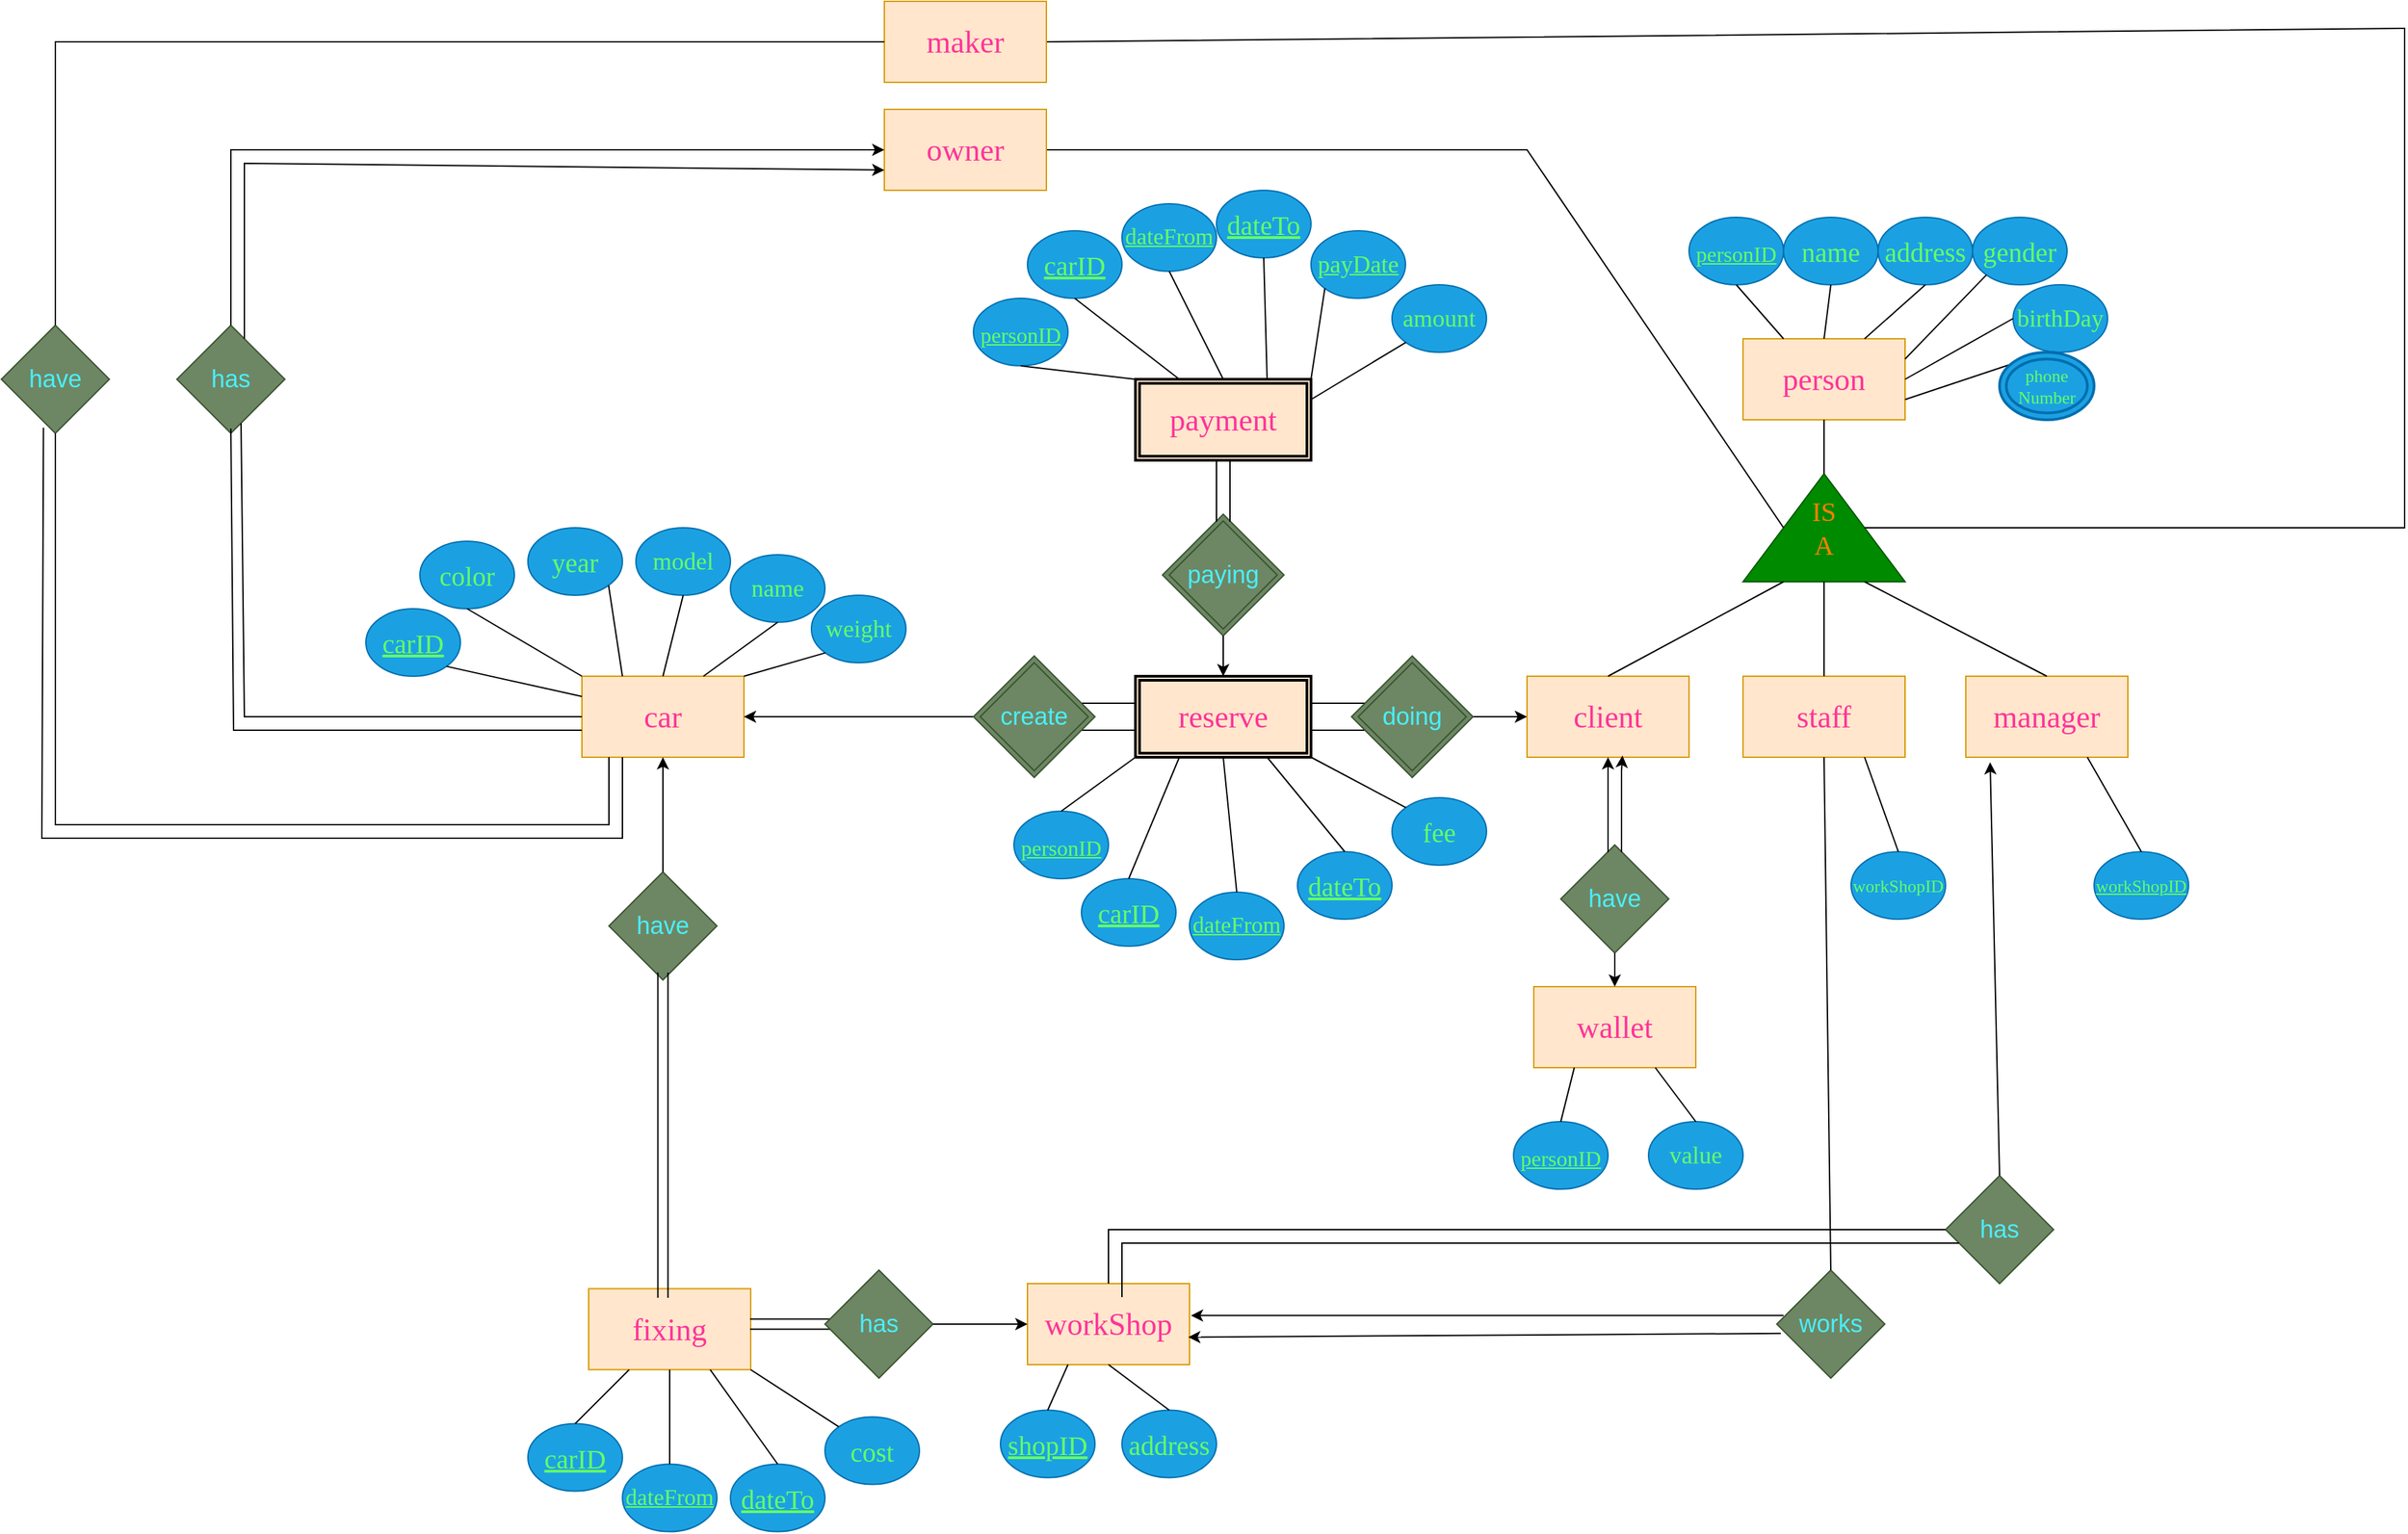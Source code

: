 <mxfile version="26.0.16">
  <diagram name="Page-1" id="fRl2iyi_1uMQqEXPaFhm">
    <mxGraphModel dx="3160" dy="2705" grid="1" gridSize="10" guides="1" tooltips="1" connect="1" arrows="1" fold="1" page="1" pageScale="1" pageWidth="827" pageHeight="1169" math="0" shadow="0">
      <root>
        <mxCell id="0" />
        <mxCell id="1" parent="0" />
        <mxCell id="0OkCAmIAAI_HGi2Hv4Mh-1" value="&lt;font&gt;car&lt;/font&gt;" style="rounded=0;whiteSpace=wrap;html=1;fillColor=#ffe6cc;strokeColor=#d79b00;fontColor=#FF3399;fontFamily=Comic Sans MS;fontSize=23;" parent="1" vertex="1">
          <mxGeometry x="190" y="320" width="120" height="60" as="geometry" />
        </mxCell>
        <mxCell id="0OkCAmIAAI_HGi2Hv4Mh-3" value="&lt;font&gt;client&lt;/font&gt;" style="rounded=0;whiteSpace=wrap;html=1;fillColor=#ffe6cc;strokeColor=#d79b00;fontColor=#FF3399;fontFamily=Comic Sans MS;fontSize=23;" parent="1" vertex="1">
          <mxGeometry x="890" y="320" width="120" height="60" as="geometry" />
        </mxCell>
        <mxCell id="cT8WpWTsaV4JPf6rcDv3-7" value="" style="shape=partialRectangle;whiteSpace=wrap;html=1;left=0;right=0;fillColor=none;" parent="1" vertex="1">
          <mxGeometry x="560" y="340" width="40" height="20" as="geometry" />
        </mxCell>
        <mxCell id="cT8WpWTsaV4JPf6rcDv3-8" value="" style="endArrow=classic;html=1;rounded=0;entryX=1;entryY=0.5;entryDx=0;entryDy=0;" parent="1" target="0OkCAmIAAI_HGi2Hv4Mh-1" edge="1">
          <mxGeometry width="50" height="50" relative="1" as="geometry">
            <mxPoint x="480" y="350" as="sourcePoint" />
            <mxPoint x="530" y="300" as="targetPoint" />
          </mxGeometry>
        </mxCell>
        <mxCell id="cT8WpWTsaV4JPf6rcDv3-11" value="" style="shape=partialRectangle;whiteSpace=wrap;html=1;left=0;right=0;fillColor=none;" parent="1" vertex="1">
          <mxGeometry x="730" y="340" width="40" height="20" as="geometry" />
        </mxCell>
        <mxCell id="cT8WpWTsaV4JPf6rcDv3-13" value="" style="endArrow=classic;html=1;rounded=0;entryX=0;entryY=0.5;entryDx=0;entryDy=0;exitX=1;exitY=0.5;exitDx=0;exitDy=0;" parent="1" target="0OkCAmIAAI_HGi2Hv4Mh-3" edge="1">
          <mxGeometry width="50" height="50" relative="1" as="geometry">
            <mxPoint x="840" y="350" as="sourcePoint" />
            <mxPoint x="450" y="360" as="targetPoint" />
          </mxGeometry>
        </mxCell>
        <mxCell id="cT8WpWTsaV4JPf6rcDv3-29" value="reserve" style="shape=ext;double=1;rounded=0;whiteSpace=wrap;html=1;fillColor=#ffe6cc;strokeColor=#000000;fontColor=#FF3399;align=center;verticalAlign=middle;fontFamily=Comic Sans MS;fontSize=23;strokeWidth=2;" parent="1" vertex="1">
          <mxGeometry x="600" y="320" width="130" height="60" as="geometry" />
        </mxCell>
        <mxCell id="cT8WpWTsaV4JPf6rcDv3-30" value="&lt;u style=&quot;font-size: 16px;&quot;&gt;personID&lt;/u&gt;" style="ellipse;whiteSpace=wrap;html=1;fillColor=#1ba1e2;fontColor=#66FF66;strokeColor=#006EAF;fontFamily=Times New Roman;fontSize=20;" parent="1" vertex="1">
          <mxGeometry x="510" y="420" width="70" height="50" as="geometry" />
        </mxCell>
        <mxCell id="cT8WpWTsaV4JPf6rcDv3-31" value="" style="endArrow=none;html=1;rounded=0;exitX=0.5;exitY=0;exitDx=0;exitDy=0;entryX=0;entryY=1;entryDx=0;entryDy=0;" parent="1" source="cT8WpWTsaV4JPf6rcDv3-30" target="cT8WpWTsaV4JPf6rcDv3-29" edge="1">
          <mxGeometry width="50" height="50" relative="1" as="geometry">
            <mxPoint x="545" y="580" as="sourcePoint" />
            <mxPoint x="675" y="520" as="targetPoint" />
          </mxGeometry>
        </mxCell>
        <mxCell id="cT8WpWTsaV4JPf6rcDv3-32" value="&lt;u&gt;carID&lt;/u&gt;" style="ellipse;whiteSpace=wrap;html=1;fillColor=#1ba1e2;fontColor=#66FF66;strokeColor=#006EAF;fontFamily=Times New Roman;fontSize=20;" parent="1" vertex="1">
          <mxGeometry x="560" y="470" width="70" height="50" as="geometry" />
        </mxCell>
        <mxCell id="cT8WpWTsaV4JPf6rcDv3-33" value="" style="endArrow=none;html=1;rounded=0;exitX=0.5;exitY=0;exitDx=0;exitDy=0;entryX=0.25;entryY=1;entryDx=0;entryDy=0;" parent="1" source="cT8WpWTsaV4JPf6rcDv3-32" target="cT8WpWTsaV4JPf6rcDv3-29" edge="1">
          <mxGeometry width="50" height="50" relative="1" as="geometry">
            <mxPoint x="615" y="620" as="sourcePoint" />
            <mxPoint x="670" y="420" as="targetPoint" />
          </mxGeometry>
        </mxCell>
        <mxCell id="F3ZU3AXajDH6FVEXSSdn-1" value="&lt;u&gt;dateFrom&lt;/u&gt;" style="ellipse;whiteSpace=wrap;html=1;fillColor=#1ba1e2;fontColor=#66FF66;strokeColor=#006EAF;fontFamily=Times New Roman;fontSize=17;" vertex="1" parent="1">
          <mxGeometry x="640" y="480" width="70" height="50" as="geometry" />
        </mxCell>
        <mxCell id="F3ZU3AXajDH6FVEXSSdn-2" value="" style="endArrow=none;html=1;rounded=0;exitX=0.5;exitY=0;exitDx=0;exitDy=0;entryX=0.5;entryY=1;entryDx=0;entryDy=0;" edge="1" parent="1" source="F3ZU3AXajDH6FVEXSSdn-1" target="cT8WpWTsaV4JPf6rcDv3-29">
          <mxGeometry width="50" height="50" relative="1" as="geometry">
            <mxPoint x="695" y="650" as="sourcePoint" />
            <mxPoint x="713" y="410" as="targetPoint" />
          </mxGeometry>
        </mxCell>
        <mxCell id="F3ZU3AXajDH6FVEXSSdn-3" value="&lt;u&gt;dateTo&lt;/u&gt;" style="ellipse;whiteSpace=wrap;html=1;fillColor=#1ba1e2;fontColor=#66FF66;strokeColor=#006EAF;fontFamily=Times New Roman;fontSize=20;" vertex="1" parent="1">
          <mxGeometry x="720" y="450" width="70" height="50" as="geometry" />
        </mxCell>
        <mxCell id="F3ZU3AXajDH6FVEXSSdn-4" value="" style="endArrow=none;html=1;rounded=0;exitX=0.5;exitY=0;exitDx=0;exitDy=0;entryX=0.75;entryY=1;entryDx=0;entryDy=0;" edge="1" parent="1" source="F3ZU3AXajDH6FVEXSSdn-3" target="cT8WpWTsaV4JPf6rcDv3-29">
          <mxGeometry width="50" height="50" relative="1" as="geometry">
            <mxPoint x="775" y="620" as="sourcePoint" />
            <mxPoint x="793" y="380" as="targetPoint" />
          </mxGeometry>
        </mxCell>
        <mxCell id="F3ZU3AXajDH6FVEXSSdn-5" value="fee" style="ellipse;whiteSpace=wrap;html=1;fillColor=#1ba1e2;fontColor=#66FF66;strokeColor=#006EAF;fontFamily=Times New Roman;fontSize=20;" vertex="1" parent="1">
          <mxGeometry x="790" y="410" width="70" height="50" as="geometry" />
        </mxCell>
        <mxCell id="F3ZU3AXajDH6FVEXSSdn-6" value="" style="endArrow=none;html=1;rounded=0;exitX=0;exitY=0;exitDx=0;exitDy=0;entryX=1;entryY=1;entryDx=0;entryDy=0;" edge="1" parent="1" source="F3ZU3AXajDH6FVEXSSdn-5" target="cT8WpWTsaV4JPf6rcDv3-29">
          <mxGeometry width="50" height="50" relative="1" as="geometry">
            <mxPoint x="835" y="570" as="sourcePoint" />
            <mxPoint x="853" y="330" as="targetPoint" />
          </mxGeometry>
        </mxCell>
        <mxCell id="F3ZU3AXajDH6FVEXSSdn-7" value="payment" style="shape=ext;double=1;rounded=0;whiteSpace=wrap;html=1;strokeColor=#000000;strokeWidth=2;align=center;verticalAlign=middle;fontFamily=Comic Sans MS;fontSize=23;fontColor=#FF3399;fillColor=#ffe6cc;" vertex="1" parent="1">
          <mxGeometry x="600" y="100" width="130" height="60" as="geometry" />
        </mxCell>
        <mxCell id="F3ZU3AXajDH6FVEXSSdn-8" value="&lt;font face=&quot;Tahoma&quot; style=&quot;font-size: 20px;&quot;&gt;IS&lt;/font&gt;&lt;div&gt;&lt;font face=&quot;Tahoma&quot; style=&quot;font-size: 20px;&quot;&gt;A&lt;/font&gt;&lt;/div&gt;" style="triangle;whiteSpace=wrap;html=1;direction=north;fillColor=#008a00;fontColor=#FF8000;strokeColor=#005700;fontSize=19;fontFamily=Lucida Console;" vertex="1" parent="1">
          <mxGeometry x="1050" y="170" width="120" height="80" as="geometry" />
        </mxCell>
        <mxCell id="F3ZU3AXajDH6FVEXSSdn-9" value="person" style="rounded=0;whiteSpace=wrap;html=1;fillColor=#ffe6cc;strokeColor=#d79b00;fontColor=#FF3399;fontFamily=Comic Sans MS;fontSize=23;" vertex="1" parent="1">
          <mxGeometry x="1050" y="70" width="120" height="60" as="geometry" />
        </mxCell>
        <mxCell id="F3ZU3AXajDH6FVEXSSdn-10" value="" style="endArrow=none;html=1;rounded=0;entryX=0.5;entryY=1;entryDx=0;entryDy=0;exitX=1;exitY=0.5;exitDx=0;exitDy=0;" edge="1" parent="1" source="F3ZU3AXajDH6FVEXSSdn-8" target="F3ZU3AXajDH6FVEXSSdn-9">
          <mxGeometry width="50" height="50" relative="1" as="geometry">
            <mxPoint x="1020" y="80" as="sourcePoint" />
            <mxPoint x="1070" y="30" as="targetPoint" />
          </mxGeometry>
        </mxCell>
        <mxCell id="F3ZU3AXajDH6FVEXSSdn-11" value="&lt;font style=&quot;font-size: 16px;&quot;&gt;&lt;u&gt;personID&lt;/u&gt;&lt;/font&gt;" style="ellipse;whiteSpace=wrap;html=1;fillColor=#1ba1e2;fontColor=#66FF66;strokeColor=#006EAF;fontFamily=Times New Roman;fontSize=20;" vertex="1" parent="1">
          <mxGeometry x="1010" y="-20" width="70" height="50" as="geometry" />
        </mxCell>
        <mxCell id="F3ZU3AXajDH6FVEXSSdn-12" value="" style="endArrow=none;html=1;rounded=0;exitX=0.25;exitY=0;exitDx=0;exitDy=0;entryX=0.5;entryY=1;entryDx=0;entryDy=0;" edge="1" parent="1" target="F3ZU3AXajDH6FVEXSSdn-11" source="F3ZU3AXajDH6FVEXSSdn-9">
          <mxGeometry width="50" height="50" relative="1" as="geometry">
            <mxPoint x="1165" as="sourcePoint" />
            <mxPoint x="1295" y="-60" as="targetPoint" />
          </mxGeometry>
        </mxCell>
        <mxCell id="F3ZU3AXajDH6FVEXSSdn-13" value="name" style="ellipse;whiteSpace=wrap;html=1;fillColor=#1ba1e2;fontColor=#66FF66;strokeColor=#006EAF;fontFamily=Times New Roman;fontSize=20;" vertex="1" parent="1">
          <mxGeometry x="1080" y="-20" width="70" height="50" as="geometry" />
        </mxCell>
        <mxCell id="F3ZU3AXajDH6FVEXSSdn-14" value="" style="endArrow=none;html=1;rounded=0;exitX=0.5;exitY=0;exitDx=0;exitDy=0;entryX=0.5;entryY=1;entryDx=0;entryDy=0;" edge="1" parent="1" target="F3ZU3AXajDH6FVEXSSdn-13" source="F3ZU3AXajDH6FVEXSSdn-9">
          <mxGeometry width="50" height="50" relative="1" as="geometry">
            <mxPoint x="1195" as="sourcePoint" />
            <mxPoint x="1380" y="-50" as="targetPoint" />
          </mxGeometry>
        </mxCell>
        <mxCell id="F3ZU3AXajDH6FVEXSSdn-15" value="address" style="ellipse;whiteSpace=wrap;html=1;fillColor=#1ba1e2;fontColor=#66FF66;strokeColor=#006EAF;fontFamily=Times New Roman;fontSize=20;" vertex="1" parent="1">
          <mxGeometry x="1150" y="-20" width="70" height="50" as="geometry" />
        </mxCell>
        <mxCell id="F3ZU3AXajDH6FVEXSSdn-16" value="" style="endArrow=none;html=1;rounded=0;exitX=0.75;exitY=0;exitDx=0;exitDy=0;entryX=0.5;entryY=1;entryDx=0;entryDy=0;" edge="1" parent="1" target="F3ZU3AXajDH6FVEXSSdn-15" source="F3ZU3AXajDH6FVEXSSdn-9">
          <mxGeometry width="50" height="50" relative="1" as="geometry">
            <mxPoint x="1225" as="sourcePoint" />
            <mxPoint x="1460" y="-20" as="targetPoint" />
          </mxGeometry>
        </mxCell>
        <mxCell id="F3ZU3AXajDH6FVEXSSdn-17" value="gender" style="ellipse;whiteSpace=wrap;html=1;fillColor=#1ba1e2;fontColor=#66FF66;strokeColor=#006EAF;fontFamily=Times New Roman;fontSize=20;" vertex="1" parent="1">
          <mxGeometry x="1220" y="-20" width="70" height="50" as="geometry" />
        </mxCell>
        <mxCell id="F3ZU3AXajDH6FVEXSSdn-18" value="" style="endArrow=none;html=1;rounded=0;exitX=1;exitY=0.25;exitDx=0;exitDy=0;entryX=0;entryY=1;entryDx=0;entryDy=0;" edge="1" parent="1" target="F3ZU3AXajDH6FVEXSSdn-17" source="F3ZU3AXajDH6FVEXSSdn-9">
          <mxGeometry width="50" height="50" relative="1" as="geometry">
            <mxPoint x="1255" y="15" as="sourcePoint" />
            <mxPoint x="1520" y="30" as="targetPoint" />
          </mxGeometry>
        </mxCell>
        <mxCell id="F3ZU3AXajDH6FVEXSSdn-19" value="birthDay" style="ellipse;whiteSpace=wrap;html=1;fillColor=#1ba1e2;fontColor=#66FF66;strokeColor=#006EAF;fontFamily=Times New Roman;fontSize=18;" vertex="1" parent="1">
          <mxGeometry x="1250" y="30" width="70" height="50" as="geometry" />
        </mxCell>
        <mxCell id="F3ZU3AXajDH6FVEXSSdn-20" value="" style="endArrow=none;html=1;rounded=0;entryX=0;entryY=0.5;entryDx=0;entryDy=0;exitX=1;exitY=0.5;exitDx=0;exitDy=0;" edge="1" parent="1" target="F3ZU3AXajDH6FVEXSSdn-19" source="F3ZU3AXajDH6FVEXSSdn-9">
          <mxGeometry width="50" height="50" relative="1" as="geometry">
            <mxPoint x="1255" y="30" as="sourcePoint" />
            <mxPoint x="1460" y="100" as="targetPoint" />
          </mxGeometry>
        </mxCell>
        <mxCell id="F3ZU3AXajDH6FVEXSSdn-21" value="" style="endArrow=none;html=1;rounded=0;exitX=1;exitY=0.75;exitDx=0;exitDy=0;entryX=0.5;entryY=0;entryDx=0;entryDy=0;" edge="1" parent="1" target="F3ZU3AXajDH6FVEXSSdn-22" source="F3ZU3AXajDH6FVEXSSdn-9">
          <mxGeometry width="50" height="50" relative="1" as="geometry">
            <mxPoint x="1255" y="45" as="sourcePoint" />
            <mxPoint x="1285" y="90" as="targetPoint" />
          </mxGeometry>
        </mxCell>
        <mxCell id="F3ZU3AXajDH6FVEXSSdn-22" value="&lt;font style=&quot;font-size: 13px;&quot;&gt;phone&lt;/font&gt;&lt;div&gt;&lt;font style=&quot;font-size: 13px;&quot;&gt;Number&lt;/font&gt;&lt;/div&gt;" style="ellipse;shape=doubleEllipse;whiteSpace=wrap;html=1;fillColor=#1ba1e2;fontColor=#66FF66;strokeColor=light-dark(#006EAF, #030607);strokeWidth=2;fontFamily=Times New Roman;" vertex="1" parent="1">
          <mxGeometry x="1240" y="80" width="70" height="50" as="geometry" />
        </mxCell>
        <mxCell id="F3ZU3AXajDH6FVEXSSdn-23" value="" style="endArrow=none;html=1;rounded=0;entryX=0;entryY=0.25;entryDx=0;entryDy=0;exitX=0.5;exitY=0;exitDx=0;exitDy=0;" edge="1" parent="1" source="0OkCAmIAAI_HGi2Hv4Mh-3" target="F3ZU3AXajDH6FVEXSSdn-8">
          <mxGeometry width="50" height="50" relative="1" as="geometry">
            <mxPoint x="910" y="240" as="sourcePoint" />
            <mxPoint x="960" y="190" as="targetPoint" />
          </mxGeometry>
        </mxCell>
        <mxCell id="F3ZU3AXajDH6FVEXSSdn-28" value="" style="rhombus;whiteSpace=wrap;html=1;strokeColor=#3A5431;align=center;verticalAlign=middle;fontFamily=Helvetica;fontSize=18;fontColor=#4AEFFF;labelBackgroundColor=none;fillColor=#6d8764;" vertex="1" parent="1">
          <mxGeometry x="480" y="305" width="90" height="90" as="geometry" />
        </mxCell>
        <mxCell id="F3ZU3AXajDH6FVEXSSdn-29" value="create" style="rhombus;whiteSpace=wrap;html=1;fontColor=#4AEFFF;labelBackgroundColor=none;fillColor=#6d8764;strokeColor=light-dark(#3A5431, #111410);fontSize=18;" vertex="1" parent="1">
          <mxGeometry x="485" y="310" width="80" height="80" as="geometry" />
        </mxCell>
        <mxCell id="F3ZU3AXajDH6FVEXSSdn-30" value="" style="rhombus;whiteSpace=wrap;html=1;strokeColor=#3A5431;align=center;verticalAlign=middle;fontFamily=Helvetica;fontSize=18;fontColor=#4AEFFF;labelBackgroundColor=none;fillColor=#6d8764;" vertex="1" parent="1">
          <mxGeometry x="760" y="305" width="90" height="90" as="geometry" />
        </mxCell>
        <mxCell id="F3ZU3AXajDH6FVEXSSdn-31" value="doing" style="rhombus;whiteSpace=wrap;html=1;fontColor=#4AEFFF;labelBackgroundColor=none;fillColor=#6d8764;strokeColor=light-dark(#3A5431, #111410);fontSize=18;" vertex="1" parent="1">
          <mxGeometry x="765" y="310" width="80" height="80" as="geometry" />
        </mxCell>
        <mxCell id="F3ZU3AXajDH6FVEXSSdn-33" value="" style="rhombus;whiteSpace=wrap;html=1;strokeColor=#3A5431;align=center;verticalAlign=middle;fontFamily=Helvetica;fontSize=18;fontColor=#4AEFFF;labelBackgroundColor=none;fillColor=#6d8764;" vertex="1" parent="1">
          <mxGeometry x="620" y="200" width="90" height="90" as="geometry" />
        </mxCell>
        <mxCell id="F3ZU3AXajDH6FVEXSSdn-34" value="paying" style="rhombus;whiteSpace=wrap;html=1;fontColor=#4AEFFF;labelBackgroundColor=none;fillColor=#6d8764;strokeColor=light-dark(#3A5431, #111410);fontSize=18;" vertex="1" parent="1">
          <mxGeometry x="625" y="205" width="80" height="80" as="geometry" />
        </mxCell>
        <mxCell id="F3ZU3AXajDH6FVEXSSdn-37" value="" style="shape=partialRectangle;whiteSpace=wrap;html=1;left=0;right=0;fillColor=none;direction=south;" vertex="1" parent="1">
          <mxGeometry x="660" y="160" width="10" height="45" as="geometry" />
        </mxCell>
        <mxCell id="F3ZU3AXajDH6FVEXSSdn-40" value="" style="endArrow=classic;html=1;rounded=0;entryX=0.5;entryY=0;entryDx=0;entryDy=0;exitX=0.5;exitY=1;exitDx=0;exitDy=0;" edge="1" parent="1" source="F3ZU3AXajDH6FVEXSSdn-33" target="cT8WpWTsaV4JPf6rcDv3-29">
          <mxGeometry width="50" height="50" relative="1" as="geometry">
            <mxPoint x="460" y="110" as="sourcePoint" />
            <mxPoint x="510" y="60" as="targetPoint" />
          </mxGeometry>
        </mxCell>
        <mxCell id="F3ZU3AXajDH6FVEXSSdn-41" value="&lt;u style=&quot;font-size: 16px;&quot;&gt;personID&lt;/u&gt;" style="ellipse;whiteSpace=wrap;html=1;fillColor=#1ba1e2;fontColor=#66FF66;strokeColor=#006EAF;fontFamily=Times New Roman;fontSize=20;" vertex="1" parent="1">
          <mxGeometry x="480" y="40" width="70" height="50" as="geometry" />
        </mxCell>
        <mxCell id="F3ZU3AXajDH6FVEXSSdn-42" value="" style="endArrow=none;html=1;rounded=0;exitX=0.5;exitY=1;exitDx=0;exitDy=0;entryX=0;entryY=0;entryDx=0;entryDy=0;" edge="1" parent="1" source="F3ZU3AXajDH6FVEXSSdn-41" target="F3ZU3AXajDH6FVEXSSdn-7">
          <mxGeometry width="50" height="50" relative="1" as="geometry">
            <mxPoint x="580" y="120" as="sourcePoint" />
            <mxPoint x="607.5" y="100" as="targetPoint" />
          </mxGeometry>
        </mxCell>
        <mxCell id="F3ZU3AXajDH6FVEXSSdn-43" value="&lt;u&gt;carID&lt;/u&gt;" style="ellipse;whiteSpace=wrap;html=1;fillColor=#1ba1e2;fontColor=#66FF66;strokeColor=#006EAF;fontFamily=Times New Roman;fontSize=20;" vertex="1" parent="1">
          <mxGeometry x="520" y="-10" width="70" height="50" as="geometry" />
        </mxCell>
        <mxCell id="F3ZU3AXajDH6FVEXSSdn-44" value="" style="endArrow=none;html=1;rounded=0;exitX=0.5;exitY=1;exitDx=0;exitDy=0;entryX=0.25;entryY=0;entryDx=0;entryDy=0;" edge="1" parent="1" source="F3ZU3AXajDH6FVEXSSdn-43" target="F3ZU3AXajDH6FVEXSSdn-7">
          <mxGeometry width="50" height="50" relative="1" as="geometry">
            <mxPoint x="650" y="160" as="sourcePoint" />
            <mxPoint x="668" y="-80" as="targetPoint" />
          </mxGeometry>
        </mxCell>
        <mxCell id="F3ZU3AXajDH6FVEXSSdn-45" value="&lt;u&gt;dateFrom&lt;/u&gt;" style="ellipse;whiteSpace=wrap;html=1;fillColor=#1ba1e2;fontColor=#66FF66;strokeColor=#006EAF;fontFamily=Times New Roman;fontSize=17;" vertex="1" parent="1">
          <mxGeometry x="590" y="-30" width="70" height="50" as="geometry" />
        </mxCell>
        <mxCell id="F3ZU3AXajDH6FVEXSSdn-46" value="" style="endArrow=none;html=1;rounded=0;exitX=0.5;exitY=1;exitDx=0;exitDy=0;entryX=0.5;entryY=0;entryDx=0;entryDy=0;" edge="1" parent="1" source="F3ZU3AXajDH6FVEXSSdn-45" target="F3ZU3AXajDH6FVEXSSdn-7">
          <mxGeometry width="50" height="50" relative="1" as="geometry">
            <mxPoint x="730" y="190" as="sourcePoint" />
            <mxPoint x="700" y="-80" as="targetPoint" />
          </mxGeometry>
        </mxCell>
        <mxCell id="F3ZU3AXajDH6FVEXSSdn-47" value="&lt;u&gt;dateTo&lt;/u&gt;" style="ellipse;whiteSpace=wrap;html=1;fillColor=#1ba1e2;fontColor=#66FF66;strokeColor=#006EAF;fontFamily=Times New Roman;fontSize=20;direction=west;" vertex="1" parent="1">
          <mxGeometry x="660" y="-40" width="70" height="50" as="geometry" />
        </mxCell>
        <mxCell id="F3ZU3AXajDH6FVEXSSdn-48" value="" style="endArrow=none;html=1;rounded=0;exitX=0.5;exitY=0;exitDx=0;exitDy=0;entryX=0.75;entryY=0;entryDx=0;entryDy=0;" edge="1" parent="1" source="F3ZU3AXajDH6FVEXSSdn-47" target="F3ZU3AXajDH6FVEXSSdn-7">
          <mxGeometry width="50" height="50" relative="1" as="geometry">
            <mxPoint x="810" y="160" as="sourcePoint" />
            <mxPoint x="733" y="-80" as="targetPoint" />
          </mxGeometry>
        </mxCell>
        <mxCell id="F3ZU3AXajDH6FVEXSSdn-53" value="&lt;u&gt;payDate&lt;/u&gt;" style="ellipse;whiteSpace=wrap;html=1;fillColor=#1ba1e2;fontColor=#66FF66;strokeColor=#006EAF;fontFamily=Times New Roman;fontSize=18;" vertex="1" parent="1">
          <mxGeometry x="730" y="-10" width="70" height="50" as="geometry" />
        </mxCell>
        <mxCell id="F3ZU3AXajDH6FVEXSSdn-54" value="" style="endArrow=none;html=1;rounded=0;exitX=1;exitY=0;exitDx=0;exitDy=0;entryX=0;entryY=1;entryDx=0;entryDy=0;" edge="1" parent="1" target="F3ZU3AXajDH6FVEXSSdn-53" source="F3ZU3AXajDH6FVEXSSdn-7">
          <mxGeometry width="50" height="50" relative="1" as="geometry">
            <mxPoint x="720" y="-225" as="sourcePoint" />
            <mxPoint x="1070" y="-280" as="targetPoint" />
          </mxGeometry>
        </mxCell>
        <mxCell id="F3ZU3AXajDH6FVEXSSdn-55" value="amount" style="ellipse;whiteSpace=wrap;html=1;fillColor=#1ba1e2;fontColor=#66FF66;strokeColor=#006EAF;fontFamily=Times New Roman;fontSize=18;" vertex="1" parent="1">
          <mxGeometry x="790" y="30" width="70" height="50" as="geometry" />
        </mxCell>
        <mxCell id="F3ZU3AXajDH6FVEXSSdn-56" value="" style="endArrow=none;html=1;rounded=0;entryX=0;entryY=1;entryDx=0;entryDy=0;exitX=1;exitY=0.25;exitDx=0;exitDy=0;" edge="1" parent="1" target="F3ZU3AXajDH6FVEXSSdn-55" source="F3ZU3AXajDH6FVEXSSdn-7">
          <mxGeometry width="50" height="50" relative="1" as="geometry">
            <mxPoint x="720" y="-210" as="sourcePoint" />
            <mxPoint x="1010" y="-210" as="targetPoint" />
          </mxGeometry>
        </mxCell>
        <mxCell id="F3ZU3AXajDH6FVEXSSdn-61" value="have" style="rhombus;whiteSpace=wrap;html=1;fontColor=#4AEFFF;labelBackgroundColor=none;fillColor=#6d8764;strokeColor=light-dark(#3A5431, #111410);fontSize=18;" vertex="1" parent="1">
          <mxGeometry x="915" y="445" width="80" height="80" as="geometry" />
        </mxCell>
        <mxCell id="F3ZU3AXajDH6FVEXSSdn-62" value="&lt;font&gt;wallet&lt;/font&gt;" style="rounded=0;whiteSpace=wrap;html=1;fillColor=#ffe6cc;strokeColor=#d79b00;fontColor=#FF3399;fontFamily=Comic Sans MS;fontSize=23;" vertex="1" parent="1">
          <mxGeometry x="895" y="550" width="120" height="60" as="geometry" />
        </mxCell>
        <mxCell id="F3ZU3AXajDH6FVEXSSdn-72" style="edgeStyle=orthogonalEdgeStyle;rounded=0;orthogonalLoop=1;jettySize=auto;html=1;exitX=0;exitY=1;exitDx=0;exitDy=0;entryX=0.5;entryY=1;entryDx=0;entryDy=0;" edge="1" parent="1" source="F3ZU3AXajDH6FVEXSSdn-67" target="0OkCAmIAAI_HGi2Hv4Mh-3">
          <mxGeometry relative="1" as="geometry" />
        </mxCell>
        <mxCell id="F3ZU3AXajDH6FVEXSSdn-67" value="" style="shape=partialRectangle;whiteSpace=wrap;html=1;left=0;right=0;fillColor=none;direction=south;" vertex="1" parent="1">
          <mxGeometry x="950" y="390" width="10" height="60" as="geometry" />
        </mxCell>
        <mxCell id="F3ZU3AXajDH6FVEXSSdn-71" style="edgeStyle=orthogonalEdgeStyle;rounded=0;orthogonalLoop=1;jettySize=auto;html=1;exitX=0;exitY=0;exitDx=0;exitDy=0;entryX=0.589;entryY=0.979;entryDx=0;entryDy=0;entryPerimeter=0;" edge="1" parent="1" source="F3ZU3AXajDH6FVEXSSdn-67" target="0OkCAmIAAI_HGi2Hv4Mh-3">
          <mxGeometry relative="1" as="geometry" />
        </mxCell>
        <mxCell id="F3ZU3AXajDH6FVEXSSdn-77" value="&lt;u style=&quot;font-size: 16px;&quot;&gt;personID&lt;/u&gt;" style="ellipse;whiteSpace=wrap;html=1;fillColor=#1ba1e2;fontColor=#66FF66;strokeColor=#006EAF;fontFamily=Times New Roman;fontSize=20;" vertex="1" parent="1">
          <mxGeometry x="880" y="650" width="70" height="50" as="geometry" />
        </mxCell>
        <mxCell id="F3ZU3AXajDH6FVEXSSdn-78" value="" style="endArrow=none;html=1;rounded=0;exitX=0.5;exitY=0;exitDx=0;exitDy=0;entryX=0.25;entryY=1;entryDx=0;entryDy=0;" edge="1" parent="1" source="F3ZU3AXajDH6FVEXSSdn-77" target="F3ZU3AXajDH6FVEXSSdn-62">
          <mxGeometry width="50" height="50" relative="1" as="geometry">
            <mxPoint x="860" y="810" as="sourcePoint" />
            <mxPoint x="915" y="610" as="targetPoint" />
          </mxGeometry>
        </mxCell>
        <mxCell id="F3ZU3AXajDH6FVEXSSdn-80" value="value" style="ellipse;whiteSpace=wrap;html=1;fillColor=#1ba1e2;fontColor=#66FF66;strokeColor=#006EAF;fontFamily=Times New Roman;fontSize=18;direction=west;" vertex="1" parent="1">
          <mxGeometry x="980" y="650" width="70" height="50" as="geometry" />
        </mxCell>
        <mxCell id="F3ZU3AXajDH6FVEXSSdn-81" value="" style="endArrow=none;html=1;rounded=0;entryX=0.5;entryY=1;entryDx=0;entryDy=0;exitX=0.75;exitY=1;exitDx=0;exitDy=0;" edge="1" parent="1" target="F3ZU3AXajDH6FVEXSSdn-80" source="F3ZU3AXajDH6FVEXSSdn-62">
          <mxGeometry width="50" height="50" relative="1" as="geometry">
            <mxPoint x="1040" y="695" as="sourcePoint" />
            <mxPoint x="1320" y="370" as="targetPoint" />
          </mxGeometry>
        </mxCell>
        <mxCell id="F3ZU3AXajDH6FVEXSSdn-84" value="" style="endArrow=classic;html=1;rounded=0;exitX=0.5;exitY=1;exitDx=0;exitDy=0;entryX=0.5;entryY=0;entryDx=0;entryDy=0;" edge="1" parent="1" source="F3ZU3AXajDH6FVEXSSdn-61" target="F3ZU3AXajDH6FVEXSSdn-62">
          <mxGeometry width="50" height="50" relative="1" as="geometry">
            <mxPoint x="1030" y="530" as="sourcePoint" />
            <mxPoint x="1080" y="480" as="targetPoint" />
          </mxGeometry>
        </mxCell>
        <mxCell id="F3ZU3AXajDH6FVEXSSdn-85" value="&lt;font&gt;fixing&lt;/font&gt;" style="rounded=0;whiteSpace=wrap;html=1;fillColor=#ffe6cc;strokeColor=#d79b00;fontColor=#FF3399;fontFamily=Comic Sans MS;fontSize=23;" vertex="1" parent="1">
          <mxGeometry x="195" y="773.75" width="120" height="60" as="geometry" />
        </mxCell>
        <mxCell id="F3ZU3AXajDH6FVEXSSdn-86" value="&lt;u&gt;dateFrom&lt;/u&gt;" style="ellipse;whiteSpace=wrap;html=1;fillColor=#1ba1e2;fontColor=#66FF66;strokeColor=#006EAF;fontFamily=Times New Roman;fontSize=17;" vertex="1" parent="1">
          <mxGeometry x="220" y="903.75" width="70" height="50" as="geometry" />
        </mxCell>
        <mxCell id="F3ZU3AXajDH6FVEXSSdn-87" value="" style="endArrow=none;html=1;rounded=0;exitX=0.5;exitY=0;exitDx=0;exitDy=0;entryX=0.5;entryY=1;entryDx=0;entryDy=0;" edge="1" parent="1" source="F3ZU3AXajDH6FVEXSSdn-86" target="F3ZU3AXajDH6FVEXSSdn-85">
          <mxGeometry width="50" height="50" relative="1" as="geometry">
            <mxPoint x="275" y="1108.75" as="sourcePoint" />
            <mxPoint x="245" y="838.75" as="targetPoint" />
          </mxGeometry>
        </mxCell>
        <mxCell id="F3ZU3AXajDH6FVEXSSdn-88" value="&lt;u&gt;dateTo&lt;/u&gt;" style="ellipse;whiteSpace=wrap;html=1;fillColor=#1ba1e2;fontColor=#66FF66;strokeColor=#006EAF;fontFamily=Times New Roman;fontSize=20;" vertex="1" parent="1">
          <mxGeometry x="300" y="903.75" width="70" height="50" as="geometry" />
        </mxCell>
        <mxCell id="F3ZU3AXajDH6FVEXSSdn-89" value="" style="endArrow=none;html=1;rounded=0;exitX=0.5;exitY=0;exitDx=0;exitDy=0;entryX=0.75;entryY=1;entryDx=0;entryDy=0;" edge="1" parent="1" source="F3ZU3AXajDH6FVEXSSdn-88" target="F3ZU3AXajDH6FVEXSSdn-85">
          <mxGeometry width="50" height="50" relative="1" as="geometry">
            <mxPoint x="355" y="1078.75" as="sourcePoint" />
            <mxPoint x="278" y="838.75" as="targetPoint" />
          </mxGeometry>
        </mxCell>
        <mxCell id="F3ZU3AXajDH6FVEXSSdn-91" value="&lt;u&gt;carID&lt;/u&gt;" style="ellipse;whiteSpace=wrap;html=1;fillColor=#1ba1e2;fontColor=#66FF66;strokeColor=#006EAF;fontFamily=Times New Roman;fontSize=20;" vertex="1" parent="1">
          <mxGeometry x="150" y="873.75" width="70" height="50" as="geometry" />
        </mxCell>
        <mxCell id="F3ZU3AXajDH6FVEXSSdn-92" value="" style="endArrow=none;html=1;rounded=0;exitX=0.5;exitY=0;exitDx=0;exitDy=0;entryX=0.25;entryY=1;entryDx=0;entryDy=0;" edge="1" parent="1" source="F3ZU3AXajDH6FVEXSSdn-91" target="F3ZU3AXajDH6FVEXSSdn-85">
          <mxGeometry width="50" height="50" relative="1" as="geometry">
            <mxPoint x="195" y="1058.75" as="sourcePoint" />
            <mxPoint x="213" y="818.75" as="targetPoint" />
          </mxGeometry>
        </mxCell>
        <mxCell id="F3ZU3AXajDH6FVEXSSdn-93" value="cost" style="ellipse;whiteSpace=wrap;html=1;fillColor=#1ba1e2;fontColor=#66FF66;strokeColor=#006EAF;fontFamily=Times New Roman;fontSize=20;" vertex="1" parent="1">
          <mxGeometry x="370" y="868.75" width="70" height="50" as="geometry" />
        </mxCell>
        <mxCell id="F3ZU3AXajDH6FVEXSSdn-94" value="" style="endArrow=none;html=1;rounded=0;exitX=0;exitY=0;exitDx=0;exitDy=0;entryX=1;entryY=1;entryDx=0;entryDy=0;" edge="1" parent="1" source="F3ZU3AXajDH6FVEXSSdn-93" target="F3ZU3AXajDH6FVEXSSdn-85">
          <mxGeometry width="50" height="50" relative="1" as="geometry">
            <mxPoint x="425" y="1028.75" as="sourcePoint" />
            <mxPoint x="320" y="838.75" as="targetPoint" />
          </mxGeometry>
        </mxCell>
        <mxCell id="F3ZU3AXajDH6FVEXSSdn-95" value="have" style="rhombus;whiteSpace=wrap;html=1;fontColor=#4AEFFF;labelBackgroundColor=none;fillColor=#6d8764;strokeColor=light-dark(#3A5431, #111410);fontSize=18;" vertex="1" parent="1">
          <mxGeometry x="210" y="465" width="80" height="80" as="geometry" />
        </mxCell>
        <mxCell id="F3ZU3AXajDH6FVEXSSdn-96" value="" style="endArrow=classic;html=1;rounded=0;entryX=0.5;entryY=1;entryDx=0;entryDy=0;exitX=0.5;exitY=0;exitDx=0;exitDy=0;" edge="1" parent="1" source="F3ZU3AXajDH6FVEXSSdn-95" target="0OkCAmIAAI_HGi2Hv4Mh-1">
          <mxGeometry width="50" height="50" relative="1" as="geometry">
            <mxPoint x="65" y="480" as="sourcePoint" />
            <mxPoint x="115" y="430" as="targetPoint" />
          </mxGeometry>
        </mxCell>
        <mxCell id="F3ZU3AXajDH6FVEXSSdn-97" value="" style="shape=partialRectangle;whiteSpace=wrap;html=1;left=0;right=0;fillColor=none;direction=south;" vertex="1" parent="1">
          <mxGeometry x="246.25" y="540" width="7.5" height="240" as="geometry" />
        </mxCell>
        <mxCell id="F3ZU3AXajDH6FVEXSSdn-99" value="" style="shape=partialRectangle;whiteSpace=wrap;html=1;left=0;right=0;fillColor=none;direction=west;" vertex="1" parent="1">
          <mxGeometry x="315" y="796.25" width="65" height="7.5" as="geometry" />
        </mxCell>
        <mxCell id="F3ZU3AXajDH6FVEXSSdn-100" value="&lt;font&gt;workShop&lt;/font&gt;" style="rounded=0;whiteSpace=wrap;html=1;fillColor=#ffe6cc;strokeColor=#d79b00;fontColor=#FF3399;fontFamily=Comic Sans MS;fontSize=23;" vertex="1" parent="1">
          <mxGeometry x="520" y="770" width="120" height="60" as="geometry" />
        </mxCell>
        <mxCell id="F3ZU3AXajDH6FVEXSSdn-102" value="address" style="ellipse;whiteSpace=wrap;html=1;fillColor=#1ba1e2;fontColor=#66FF66;strokeColor=#006EAF;fontFamily=Times New Roman;fontSize=20;direction=west;" vertex="1" parent="1">
          <mxGeometry x="590" y="863.75" width="70" height="50" as="geometry" />
        </mxCell>
        <mxCell id="F3ZU3AXajDH6FVEXSSdn-103" value="" style="endArrow=none;html=1;rounded=0;exitX=0.5;exitY=1;exitDx=0;exitDy=0;entryX=0.5;entryY=1;entryDx=0;entryDy=0;" edge="1" parent="1" target="F3ZU3AXajDH6FVEXSSdn-102" source="F3ZU3AXajDH6FVEXSSdn-100">
          <mxGeometry width="50" height="50" relative="1" as="geometry">
            <mxPoint x="430" y="733.75" as="sourcePoint" />
            <mxPoint x="750" y="643.75" as="targetPoint" />
          </mxGeometry>
        </mxCell>
        <mxCell id="F3ZU3AXajDH6FVEXSSdn-104" value="&lt;u&gt;shopID&lt;/u&gt;" style="ellipse;whiteSpace=wrap;html=1;fillColor=#1ba1e2;fontColor=#66FF66;strokeColor=#006EAF;fontFamily=Times New Roman;fontSize=20;" vertex="1" parent="1">
          <mxGeometry x="500" y="863.75" width="70" height="50" as="geometry" />
        </mxCell>
        <mxCell id="F3ZU3AXajDH6FVEXSSdn-105" value="" style="endArrow=none;html=1;rounded=0;exitX=0.5;exitY=0;exitDx=0;exitDy=0;entryX=0.25;entryY=1;entryDx=0;entryDy=0;" edge="1" parent="1" source="F3ZU3AXajDH6FVEXSSdn-104" target="F3ZU3AXajDH6FVEXSSdn-100">
          <mxGeometry width="50" height="50" relative="1" as="geometry">
            <mxPoint x="475" y="1073.75" as="sourcePoint" />
            <mxPoint x="540" y="873.75" as="targetPoint" />
          </mxGeometry>
        </mxCell>
        <mxCell id="F3ZU3AXajDH6FVEXSSdn-106" value="&lt;font&gt;staff&lt;/font&gt;" style="rounded=0;whiteSpace=wrap;html=1;fillColor=#ffe6cc;strokeColor=#d79b00;fontColor=#FF3399;fontFamily=Comic Sans MS;fontSize=23;" vertex="1" parent="1">
          <mxGeometry x="1050" y="320" width="120" height="60" as="geometry" />
        </mxCell>
        <mxCell id="F3ZU3AXajDH6FVEXSSdn-107" value="" style="endArrow=none;html=1;rounded=0;entryX=0;entryY=0.5;entryDx=0;entryDy=0;exitX=0.5;exitY=0;exitDx=0;exitDy=0;" edge="1" parent="1" source="F3ZU3AXajDH6FVEXSSdn-106" target="F3ZU3AXajDH6FVEXSSdn-8">
          <mxGeometry width="50" height="50" relative="1" as="geometry">
            <mxPoint x="1230" y="260" as="sourcePoint" />
            <mxPoint x="1280" y="210" as="targetPoint" />
          </mxGeometry>
        </mxCell>
        <mxCell id="F3ZU3AXajDH6FVEXSSdn-108" value="has" style="rhombus;whiteSpace=wrap;html=1;fontColor=#4AEFFF;labelBackgroundColor=none;fillColor=#6d8764;strokeColor=light-dark(#3A5431, #111410);fontSize=18;" vertex="1" parent="1">
          <mxGeometry x="370" y="760" width="80" height="80" as="geometry" />
        </mxCell>
        <mxCell id="F3ZU3AXajDH6FVEXSSdn-109" value="" style="endArrow=classic;html=1;rounded=0;entryX=0;entryY=0.5;entryDx=0;entryDy=0;" edge="1" parent="1" target="F3ZU3AXajDH6FVEXSSdn-100">
          <mxGeometry width="50" height="50" relative="1" as="geometry">
            <mxPoint x="450" y="800" as="sourcePoint" />
            <mxPoint x="500" y="750" as="targetPoint" />
          </mxGeometry>
        </mxCell>
        <mxCell id="F3ZU3AXajDH6FVEXSSdn-110" value="workShopID" style="ellipse;whiteSpace=wrap;html=1;fillColor=#1ba1e2;fontColor=#66FF66;strokeColor=#006EAF;fontFamily=Times New Roman;fontSize=13;" vertex="1" parent="1">
          <mxGeometry x="1130" y="450" width="70" height="50" as="geometry" />
        </mxCell>
        <mxCell id="F3ZU3AXajDH6FVEXSSdn-111" value="" style="endArrow=none;html=1;rounded=0;exitX=0.5;exitY=0;exitDx=0;exitDy=0;entryX=0.75;entryY=1;entryDx=0;entryDy=0;" edge="1" parent="1" source="F3ZU3AXajDH6FVEXSSdn-110" target="F3ZU3AXajDH6FVEXSSdn-106">
          <mxGeometry width="50" height="50" relative="1" as="geometry">
            <mxPoint x="1265" y="595" as="sourcePoint" />
            <mxPoint x="1160" y="405" as="targetPoint" />
          </mxGeometry>
        </mxCell>
        <mxCell id="F3ZU3AXajDH6FVEXSSdn-112" value="works" style="rhombus;whiteSpace=wrap;html=1;fontColor=#4AEFFF;labelBackgroundColor=none;fillColor=#6d8764;strokeColor=light-dark(#3A5431, #111410);fontSize=18;" vertex="1" parent="1">
          <mxGeometry x="1075" y="760" width="80" height="80" as="geometry" />
        </mxCell>
        <mxCell id="F3ZU3AXajDH6FVEXSSdn-135" value="" style="endArrow=classic;html=1;rounded=0;entryX=1.009;entryY=0.394;entryDx=0;entryDy=0;entryPerimeter=0;exitX=0.063;exitY=0.421;exitDx=0;exitDy=0;exitPerimeter=0;" edge="1" parent="1" source="F3ZU3AXajDH6FVEXSSdn-112" target="F3ZU3AXajDH6FVEXSSdn-100">
          <mxGeometry width="50" height="50" relative="1" as="geometry">
            <mxPoint x="810" y="810" as="sourcePoint" />
            <mxPoint x="860" y="760" as="targetPoint" />
          </mxGeometry>
        </mxCell>
        <mxCell id="F3ZU3AXajDH6FVEXSSdn-136" value="" style="endArrow=classic;html=1;rounded=0;entryX=0.992;entryY=0.661;entryDx=0;entryDy=0;entryPerimeter=0;exitX=0.037;exitY=0.586;exitDx=0;exitDy=0;exitPerimeter=0;" edge="1" parent="1" source="F3ZU3AXajDH6FVEXSSdn-112" target="F3ZU3AXajDH6FVEXSSdn-100">
          <mxGeometry width="50" height="50" relative="1" as="geometry">
            <mxPoint x="840" y="870" as="sourcePoint" />
            <mxPoint x="890" y="820" as="targetPoint" />
          </mxGeometry>
        </mxCell>
        <mxCell id="F3ZU3AXajDH6FVEXSSdn-138" value="" style="endArrow=none;html=1;rounded=0;entryX=0.5;entryY=1;entryDx=0;entryDy=0;exitX=0.5;exitY=0;exitDx=0;exitDy=0;" edge="1" parent="1" source="F3ZU3AXajDH6FVEXSSdn-112" target="F3ZU3AXajDH6FVEXSSdn-106">
          <mxGeometry width="50" height="50" relative="1" as="geometry">
            <mxPoint x="1130" y="590" as="sourcePoint" />
            <mxPoint x="1180" y="540" as="targetPoint" />
          </mxGeometry>
        </mxCell>
        <mxCell id="F3ZU3AXajDH6FVEXSSdn-139" value="&lt;font&gt;manager&lt;/font&gt;" style="rounded=0;whiteSpace=wrap;html=1;fillColor=#ffe6cc;strokeColor=#d79b00;fontColor=#FF3399;fontFamily=Comic Sans MS;fontSize=23;" vertex="1" parent="1">
          <mxGeometry x="1215" y="320" width="120" height="60" as="geometry" />
        </mxCell>
        <mxCell id="F3ZU3AXajDH6FVEXSSdn-140" value="" style="endArrow=none;html=1;rounded=0;entryX=0;entryY=0.75;entryDx=0;entryDy=0;exitX=0.5;exitY=0;exitDx=0;exitDy=0;" edge="1" parent="1" source="F3ZU3AXajDH6FVEXSSdn-139" target="F3ZU3AXajDH6FVEXSSdn-8">
          <mxGeometry width="50" height="50" relative="1" as="geometry">
            <mxPoint x="1430" y="270" as="sourcePoint" />
            <mxPoint x="1480" y="220" as="targetPoint" />
          </mxGeometry>
        </mxCell>
        <mxCell id="F3ZU3AXajDH6FVEXSSdn-141" value="&lt;u&gt;workShopID&lt;/u&gt;" style="ellipse;whiteSpace=wrap;html=1;fillColor=#1ba1e2;fontColor=#66FF66;strokeColor=#006EAF;fontFamily=Times New Roman;fontSize=13;" vertex="1" parent="1">
          <mxGeometry x="1310" y="450" width="70" height="50" as="geometry" />
        </mxCell>
        <mxCell id="F3ZU3AXajDH6FVEXSSdn-142" value="" style="endArrow=none;html=1;rounded=0;exitX=0.5;exitY=0;exitDx=0;exitDy=0;entryX=0.75;entryY=1;entryDx=0;entryDy=0;" edge="1" parent="1" source="F3ZU3AXajDH6FVEXSSdn-141" target="F3ZU3AXajDH6FVEXSSdn-139">
          <mxGeometry width="50" height="50" relative="1" as="geometry">
            <mxPoint x="1460" y="597.5" as="sourcePoint" />
            <mxPoint x="1250" y="387.5" as="targetPoint" />
          </mxGeometry>
        </mxCell>
        <mxCell id="F3ZU3AXajDH6FVEXSSdn-145" value="has" style="rhombus;whiteSpace=wrap;html=1;fontColor=#4AEFFF;labelBackgroundColor=none;fillColor=#6d8764;strokeColor=light-dark(#3A5431, #111410);fontSize=18;" vertex="1" parent="1">
          <mxGeometry x="1200" y="690" width="80" height="80" as="geometry" />
        </mxCell>
        <mxCell id="F3ZU3AXajDH6FVEXSSdn-148" value="" style="endArrow=none;html=1;rounded=0;entryX=0;entryY=0.5;entryDx=0;entryDy=0;exitX=0.5;exitY=0;exitDx=0;exitDy=0;" edge="1" parent="1" source="F3ZU3AXajDH6FVEXSSdn-100" target="F3ZU3AXajDH6FVEXSSdn-145">
          <mxGeometry width="50" height="50" relative="1" as="geometry">
            <mxPoint x="580" y="740" as="sourcePoint" />
            <mxPoint x="630" y="700" as="targetPoint" />
            <Array as="points">
              <mxPoint x="580" y="730" />
            </Array>
          </mxGeometry>
        </mxCell>
        <mxCell id="F3ZU3AXajDH6FVEXSSdn-151" value="" style="endArrow=none;html=1;rounded=0;entryX=0;entryY=0.5;entryDx=0;entryDy=0;exitX=0.5;exitY=0;exitDx=0;exitDy=0;" edge="1" parent="1">
          <mxGeometry width="50" height="50" relative="1" as="geometry">
            <mxPoint x="590" y="780" as="sourcePoint" />
            <mxPoint x="1210" y="740" as="targetPoint" />
            <Array as="points">
              <mxPoint x="590" y="740" />
            </Array>
          </mxGeometry>
        </mxCell>
        <mxCell id="F3ZU3AXajDH6FVEXSSdn-153" value="" style="endArrow=classic;html=1;rounded=0;entryX=0.15;entryY=1.062;entryDx=0;entryDy=0;entryPerimeter=0;" edge="1" parent="1" target="F3ZU3AXajDH6FVEXSSdn-139">
          <mxGeometry width="50" height="50" relative="1" as="geometry">
            <mxPoint x="1240" y="690" as="sourcePoint" />
            <mxPoint x="1290" y="640" as="targetPoint" />
          </mxGeometry>
        </mxCell>
        <mxCell id="F3ZU3AXajDH6FVEXSSdn-154" value="&lt;font&gt;&lt;u&gt;carID&lt;/u&gt;&lt;/font&gt;" style="ellipse;whiteSpace=wrap;html=1;fillColor=#1ba1e2;fontColor=#66FF66;strokeColor=#006EAF;fontFamily=Times New Roman;fontSize=20;" vertex="1" parent="1">
          <mxGeometry x="30" y="270" width="70" height="50" as="geometry" />
        </mxCell>
        <mxCell id="F3ZU3AXajDH6FVEXSSdn-155" value="" style="endArrow=none;html=1;rounded=0;exitX=0;exitY=0.25;exitDx=0;exitDy=0;entryX=1;entryY=1;entryDx=0;entryDy=0;" edge="1" parent="1" target="F3ZU3AXajDH6FVEXSSdn-154" source="0OkCAmIAAI_HGi2Hv4Mh-1">
          <mxGeometry width="50" height="50" relative="1" as="geometry">
            <mxPoint x="-30" y="220" as="sourcePoint" />
            <mxPoint x="185" y="90" as="targetPoint" />
          </mxGeometry>
        </mxCell>
        <mxCell id="F3ZU3AXajDH6FVEXSSdn-158" value="color" style="ellipse;whiteSpace=wrap;html=1;fillColor=#1ba1e2;fontColor=#66FF66;strokeColor=#006EAF;fontFamily=Times New Roman;fontSize=20;" vertex="1" parent="1">
          <mxGeometry x="70" y="220" width="70" height="50" as="geometry" />
        </mxCell>
        <mxCell id="F3ZU3AXajDH6FVEXSSdn-159" value="" style="endArrow=none;html=1;rounded=0;exitX=0;exitY=0;exitDx=0;exitDy=0;entryX=0.5;entryY=1;entryDx=0;entryDy=0;" edge="1" parent="1" target="F3ZU3AXajDH6FVEXSSdn-158" source="0OkCAmIAAI_HGi2Hv4Mh-1">
          <mxGeometry width="50" height="50" relative="1" as="geometry">
            <mxPoint x="30" y="220" as="sourcePoint" />
            <mxPoint x="350" y="130" as="targetPoint" />
          </mxGeometry>
        </mxCell>
        <mxCell id="F3ZU3AXajDH6FVEXSSdn-160" value="year" style="ellipse;whiteSpace=wrap;html=1;fillColor=#1ba1e2;fontColor=#66FF66;strokeColor=#006EAF;fontFamily=Times New Roman;fontSize=20;" vertex="1" parent="1">
          <mxGeometry x="150" y="210" width="70" height="50" as="geometry" />
        </mxCell>
        <mxCell id="F3ZU3AXajDH6FVEXSSdn-161" value="" style="endArrow=none;html=1;rounded=0;exitX=0.25;exitY=0;exitDx=0;exitDy=0;entryX=1;entryY=1;entryDx=0;entryDy=0;" edge="1" parent="1" target="F3ZU3AXajDH6FVEXSSdn-160" source="0OkCAmIAAI_HGi2Hv4Mh-1">
          <mxGeometry width="50" height="50" relative="1" as="geometry">
            <mxPoint x="100" y="315" as="sourcePoint" />
            <mxPoint x="450" y="260" as="targetPoint" />
          </mxGeometry>
        </mxCell>
        <mxCell id="F3ZU3AXajDH6FVEXSSdn-162" value="model" style="ellipse;whiteSpace=wrap;html=1;fillColor=#1ba1e2;fontColor=#66FF66;strokeColor=#006EAF;fontFamily=Times New Roman;fontSize=18;" vertex="1" parent="1">
          <mxGeometry x="230" y="210" width="70" height="50" as="geometry" />
        </mxCell>
        <mxCell id="F3ZU3AXajDH6FVEXSSdn-163" value="" style="endArrow=none;html=1;rounded=0;entryX=0.5;entryY=1;entryDx=0;entryDy=0;exitX=0.5;exitY=0;exitDx=0;exitDy=0;" edge="1" parent="1" target="F3ZU3AXajDH6FVEXSSdn-162" source="0OkCAmIAAI_HGi2Hv4Mh-1">
          <mxGeometry width="50" height="50" relative="1" as="geometry">
            <mxPoint x="60" y="250" as="sourcePoint" />
            <mxPoint x="140.0" y="205.0" as="targetPoint" />
          </mxGeometry>
        </mxCell>
        <mxCell id="F3ZU3AXajDH6FVEXSSdn-165" value="name" style="ellipse;whiteSpace=wrap;html=1;fillColor=#1ba1e2;fontColor=#66FF66;strokeColor=#006EAF;fontFamily=Times New Roman;fontSize=18;" vertex="1" parent="1">
          <mxGeometry x="300" y="230" width="70" height="50" as="geometry" />
        </mxCell>
        <mxCell id="F3ZU3AXajDH6FVEXSSdn-166" value="" style="endArrow=none;html=1;rounded=0;entryX=0.5;entryY=1;entryDx=0;entryDy=0;exitX=0.75;exitY=0;exitDx=0;exitDy=0;" edge="1" parent="1" target="F3ZU3AXajDH6FVEXSSdn-165" source="0OkCAmIAAI_HGi2Hv4Mh-1">
          <mxGeometry width="50" height="50" relative="1" as="geometry">
            <mxPoint x="175" y="300" as="sourcePoint" />
            <mxPoint x="465" y="300" as="targetPoint" />
          </mxGeometry>
        </mxCell>
        <mxCell id="F3ZU3AXajDH6FVEXSSdn-167" value="weight" style="ellipse;whiteSpace=wrap;html=1;fillColor=#1ba1e2;fontColor=#66FF66;strokeColor=#006EAF;fontFamily=Times New Roman;fontSize=18;" vertex="1" parent="1">
          <mxGeometry x="360" y="260" width="70" height="50" as="geometry" />
        </mxCell>
        <mxCell id="F3ZU3AXajDH6FVEXSSdn-168" value="" style="endArrow=none;html=1;rounded=0;entryX=0;entryY=1;entryDx=0;entryDy=0;exitX=1;exitY=0;exitDx=0;exitDy=0;" edge="1" parent="1" target="F3ZU3AXajDH6FVEXSSdn-167" source="0OkCAmIAAI_HGi2Hv4Mh-1">
          <mxGeometry width="50" height="50" relative="1" as="geometry">
            <mxPoint x="150" y="270" as="sourcePoint" />
            <mxPoint x="440" y="270" as="targetPoint" />
          </mxGeometry>
        </mxCell>
        <mxCell id="F3ZU3AXajDH6FVEXSSdn-170" value="" style="endArrow=none;html=1;rounded=0;exitX=0.5;exitY=0;exitDx=0;exitDy=0;entryX=1;entryY=0.5;entryDx=0;entryDy=0;" edge="1" parent="1" source="F3ZU3AXajDH6FVEXSSdn-8" target="F3ZU3AXajDH6FVEXSSdn-171">
          <mxGeometry width="50" height="50" relative="1" as="geometry">
            <mxPoint x="1005" y="200" as="sourcePoint" />
            <mxPoint x="525" y="-70" as="targetPoint" />
            <Array as="points">
              <mxPoint x="890" y="-70" />
            </Array>
          </mxGeometry>
        </mxCell>
        <mxCell id="F3ZU3AXajDH6FVEXSSdn-171" value="owner" style="rounded=0;whiteSpace=wrap;html=1;fillColor=#ffe6cc;strokeColor=#d79b00;fontColor=#FF3399;fontFamily=Comic Sans MS;fontSize=23;" vertex="1" parent="1">
          <mxGeometry x="414" y="-100" width="120" height="60" as="geometry" />
        </mxCell>
        <mxCell id="F3ZU3AXajDH6FVEXSSdn-173" value="has" style="rhombus;whiteSpace=wrap;html=1;fontColor=#4AEFFF;labelBackgroundColor=none;fillColor=#6d8764;strokeColor=light-dark(#3A5431, #111410);fontSize=18;" vertex="1" parent="1">
          <mxGeometry x="-110" y="60" width="80" height="80" as="geometry" />
        </mxCell>
        <mxCell id="F3ZU3AXajDH6FVEXSSdn-174" value="" style="endArrow=classic;html=1;rounded=0;exitX=0.5;exitY=0;exitDx=0;exitDy=0;entryX=0;entryY=0.5;entryDx=0;entryDy=0;" edge="1" parent="1" source="F3ZU3AXajDH6FVEXSSdn-173" target="F3ZU3AXajDH6FVEXSSdn-171">
          <mxGeometry width="50" height="50" relative="1" as="geometry">
            <mxPoint x="-60" y="50" as="sourcePoint" />
            <mxPoint x="-70" y="-120" as="targetPoint" />
            <Array as="points">
              <mxPoint x="-70" y="-70" />
            </Array>
          </mxGeometry>
        </mxCell>
        <mxCell id="F3ZU3AXajDH6FVEXSSdn-175" value="" style="endArrow=none;html=1;rounded=0;entryX=0;entryY=0.5;entryDx=0;entryDy=0;exitX=0.594;exitY=0.907;exitDx=0;exitDy=0;exitPerimeter=0;" edge="1" parent="1" source="F3ZU3AXajDH6FVEXSSdn-173" target="0OkCAmIAAI_HGi2Hv4Mh-1">
          <mxGeometry width="50" height="50" relative="1" as="geometry">
            <mxPoint x="-60" y="130" as="sourcePoint" />
            <mxPoint x="10" y="330" as="targetPoint" />
            <Array as="points">
              <mxPoint x="-60" y="350" />
            </Array>
          </mxGeometry>
        </mxCell>
        <mxCell id="F3ZU3AXajDH6FVEXSSdn-176" value="" style="endArrow=none;html=1;rounded=0;exitX=0.594;exitY=0.907;exitDx=0;exitDy=0;exitPerimeter=0;" edge="1" parent="1">
          <mxGeometry width="50" height="50" relative="1" as="geometry">
            <mxPoint x="-70" y="136.5" as="sourcePoint" />
            <mxPoint x="190" y="360" as="targetPoint" />
            <Array as="points">
              <mxPoint x="-68" y="360" />
            </Array>
          </mxGeometry>
        </mxCell>
        <mxCell id="F3ZU3AXajDH6FVEXSSdn-178" value="" style="endArrow=classic;html=1;rounded=0;entryX=0;entryY=0.75;entryDx=0;entryDy=0;" edge="1" parent="1" target="F3ZU3AXajDH6FVEXSSdn-171">
          <mxGeometry width="50" height="50" relative="1" as="geometry">
            <mxPoint x="-60" y="70" as="sourcePoint" />
            <mxPoint x="60" y="-20" as="targetPoint" />
            <Array as="points">
              <mxPoint x="-60" y="-60" />
            </Array>
          </mxGeometry>
        </mxCell>
        <mxCell id="F3ZU3AXajDH6FVEXSSdn-179" value="" style="endArrow=none;html=1;rounded=0;exitX=0.5;exitY=1;exitDx=0;exitDy=0;entryX=1;entryY=0.5;entryDx=0;entryDy=0;" edge="1" parent="1" source="F3ZU3AXajDH6FVEXSSdn-8" target="F3ZU3AXajDH6FVEXSSdn-180">
          <mxGeometry width="50" height="50" relative="1" as="geometry">
            <mxPoint x="1320" y="220" as="sourcePoint" />
            <mxPoint x="1520" y="-440" as="targetPoint" />
            <Array as="points">
              <mxPoint x="1540" y="210" />
              <mxPoint x="1540" y="-160" />
            </Array>
          </mxGeometry>
        </mxCell>
        <mxCell id="F3ZU3AXajDH6FVEXSSdn-180" value="maker" style="rounded=0;whiteSpace=wrap;html=1;fillColor=#ffe6cc;strokeColor=#d79b00;fontColor=#FF3399;fontFamily=Comic Sans MS;fontSize=23;" vertex="1" parent="1">
          <mxGeometry x="414" y="-180" width="120" height="60" as="geometry" />
        </mxCell>
        <mxCell id="F3ZU3AXajDH6FVEXSSdn-182" value="have" style="rhombus;whiteSpace=wrap;html=1;fontColor=#4AEFFF;labelBackgroundColor=none;fillColor=#6d8764;strokeColor=light-dark(#3A5431, #111410);fontSize=18;" vertex="1" parent="1">
          <mxGeometry x="-240" y="60" width="80" height="80" as="geometry" />
        </mxCell>
        <mxCell id="F3ZU3AXajDH6FVEXSSdn-184" value="" style="endArrow=none;html=1;rounded=0;entryX=0.25;entryY=1;entryDx=0;entryDy=0;exitX=0.39;exitY=0.949;exitDx=0;exitDy=0;exitPerimeter=0;" edge="1" parent="1" source="F3ZU3AXajDH6FVEXSSdn-182" target="0OkCAmIAAI_HGi2Hv4Mh-1">
          <mxGeometry width="50" height="50" relative="1" as="geometry">
            <mxPoint x="-250" y="160" as="sourcePoint" />
            <mxPoint x="230" y="450" as="targetPoint" />
            <Array as="points">
              <mxPoint x="-210" y="440" />
              <mxPoint x="220" y="440" />
            </Array>
          </mxGeometry>
        </mxCell>
        <mxCell id="F3ZU3AXajDH6FVEXSSdn-185" value="" style="endArrow=none;html=1;rounded=0;entryX=0.25;entryY=1;entryDx=0;entryDy=0;exitX=0.5;exitY=1;exitDx=0;exitDy=0;" edge="1" parent="1" source="F3ZU3AXajDH6FVEXSSdn-182">
          <mxGeometry width="50" height="50" relative="1" as="geometry">
            <mxPoint x="-190" y="190" as="sourcePoint" />
            <mxPoint x="210" y="380" as="targetPoint" />
            <Array as="points">
              <mxPoint x="-200" y="430" />
              <mxPoint x="110" y="430" />
              <mxPoint x="210" y="430" />
            </Array>
          </mxGeometry>
        </mxCell>
        <mxCell id="F3ZU3AXajDH6FVEXSSdn-186" value="" style="endArrow=none;html=1;rounded=0;entryX=0.5;entryY=0;entryDx=0;entryDy=0;exitX=0;exitY=0.5;exitDx=0;exitDy=0;" edge="1" parent="1" source="F3ZU3AXajDH6FVEXSSdn-180" target="F3ZU3AXajDH6FVEXSSdn-182">
          <mxGeometry width="50" height="50" relative="1" as="geometry">
            <mxPoint x="150" y="-150" as="sourcePoint" />
            <mxPoint x="-150" y="10" as="targetPoint" />
            <Array as="points">
              <mxPoint x="-200" y="-150" />
            </Array>
          </mxGeometry>
        </mxCell>
      </root>
    </mxGraphModel>
  </diagram>
</mxfile>

